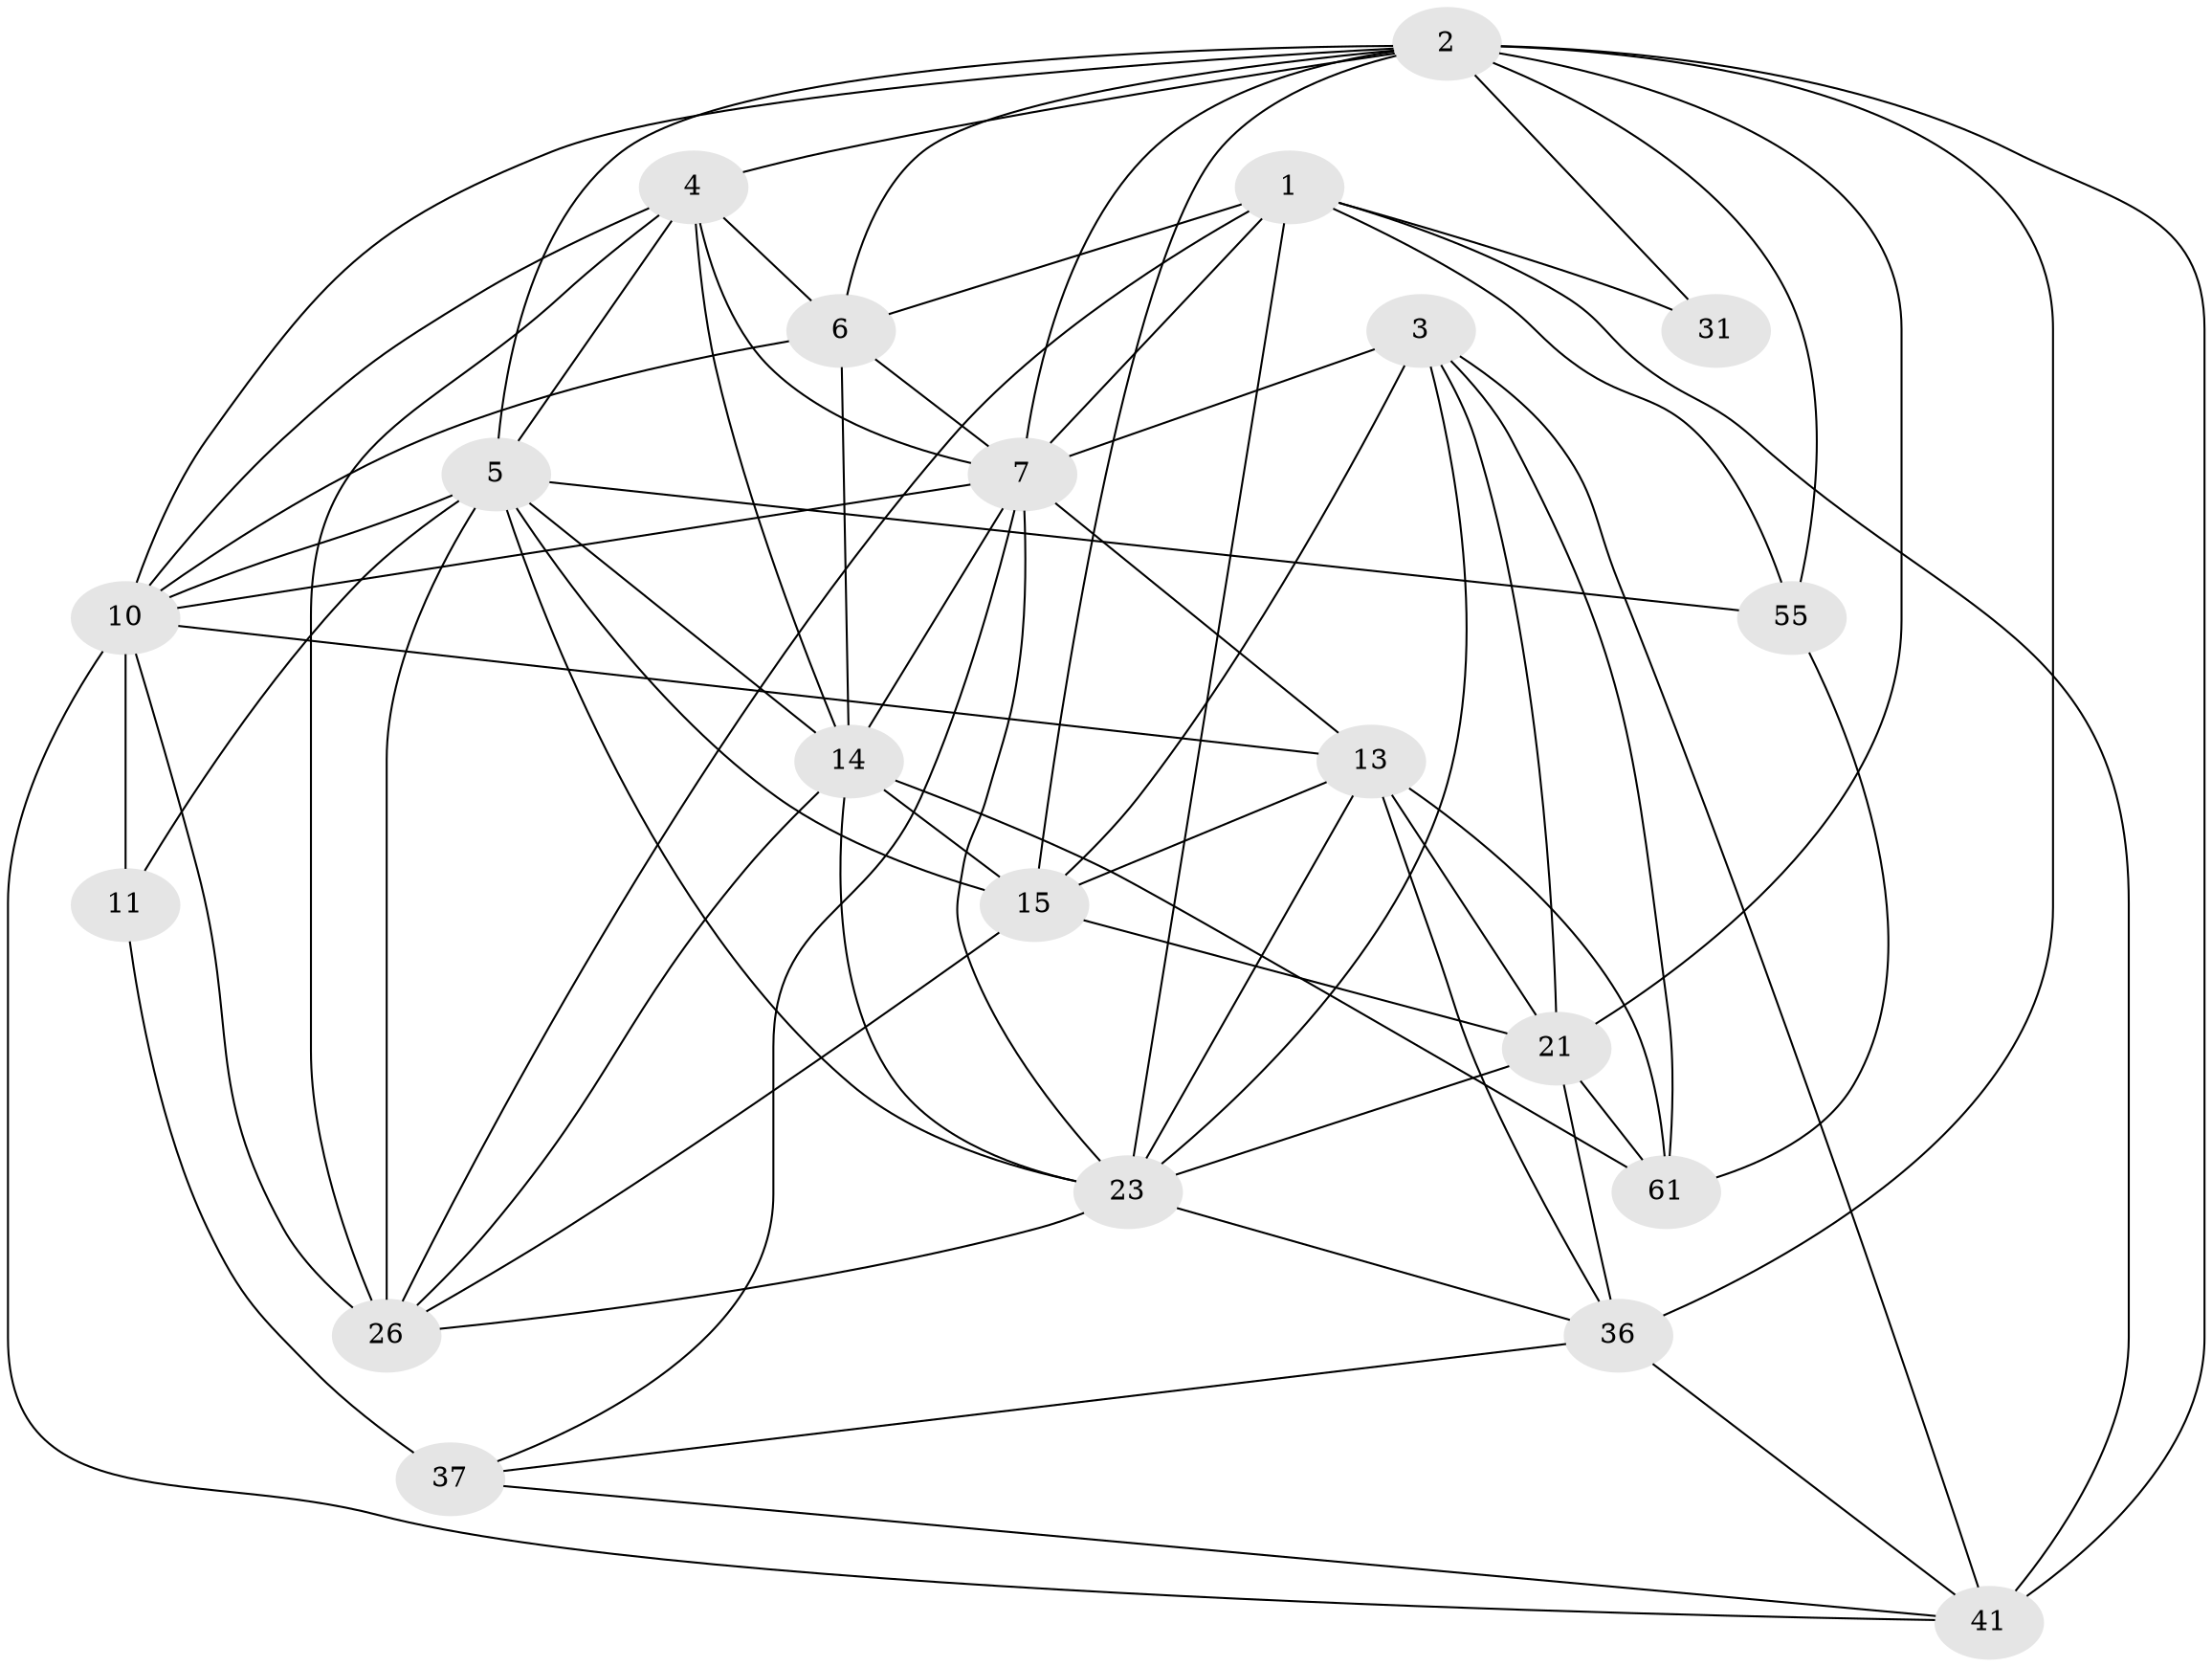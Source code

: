 // original degree distribution, {4: 1.0}
// Generated by graph-tools (version 1.1) at 2025/20/03/04/25 18:20:57]
// undirected, 21 vertices, 70 edges
graph export_dot {
graph [start="1"]
  node [color=gray90,style=filled];
  1 [super="+27+9"];
  2 [super="+33+28+42"];
  3 [super="+52+35"];
  4 [super="+62+8"];
  5 [super="+24+30"];
  6 [super="+16"];
  7 [super="+32+22+17"];
  10 [super="+43+65"];
  11 [super="+12"];
  13 [super="+58"];
  14 [super="+39+20+19"];
  15 [super="+49+47"];
  21 [super="+25"];
  23 [super="+56+57+29"];
  26 [super="+34"];
  31;
  36 [super="+38"];
  37 [super="+70"];
  41 [super="+46"];
  55;
  61 [super="+69"];
  1 -- 26;
  1 -- 31;
  1 -- 23;
  1 -- 55;
  1 -- 7;
  1 -- 6 [weight=2];
  1 -- 41;
  2 -- 55;
  2 -- 4 [weight=2];
  2 -- 21;
  2 -- 15 [weight=2];
  2 -- 36 [weight=3];
  2 -- 5 [weight=2];
  2 -- 7;
  2 -- 31 [weight=3];
  2 -- 10;
  2 -- 6;
  2 -- 41;
  3 -- 7 [weight=2];
  3 -- 23;
  3 -- 41;
  3 -- 61;
  3 -- 21 [weight=2];
  3 -- 15;
  4 -- 6;
  4 -- 7;
  4 -- 10;
  4 -- 14;
  4 -- 5;
  4 -- 26;
  5 -- 14;
  5 -- 23;
  5 -- 26 [weight=4];
  5 -- 11 [weight=2];
  5 -- 15;
  5 -- 55;
  5 -- 10;
  6 -- 14;
  6 -- 10 [weight=2];
  6 -- 7;
  7 -- 23 [weight=2];
  7 -- 14;
  7 -- 10;
  7 -- 13;
  7 -- 37;
  10 -- 13;
  10 -- 41;
  10 -- 11;
  10 -- 26;
  11 -- 37 [weight=3];
  13 -- 61;
  13 -- 23 [weight=2];
  13 -- 36;
  13 -- 21;
  13 -- 15;
  14 -- 23 [weight=2];
  14 -- 61 [weight=2];
  14 -- 15;
  14 -- 26;
  15 -- 21;
  15 -- 26;
  21 -- 23;
  21 -- 61;
  21 -- 36;
  23 -- 36;
  23 -- 26;
  36 -- 37;
  36 -- 41;
  37 -- 41;
  55 -- 61;
}
